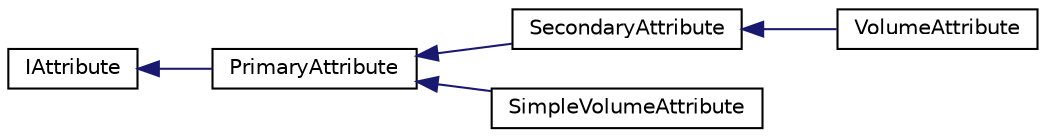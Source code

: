 digraph "Graphical Class Hierarchy"
{
 // INTERACTIVE_SVG=YES
  edge [fontname="Helvetica",fontsize="10",labelfontname="Helvetica",labelfontsize="10"];
  node [fontname="Helvetica",fontsize="10",shape=record];
  rankdir="LR";
  Node1 [label="IAttribute",height=0.2,width=0.4,color="black", fillcolor="white", style="filled",URL="$db/d8f/interface_action_rpg_kit_1_1_core_1_1_character_1_1_attribute_1_1_i_attribute.xhtml",tooltip="Interface for Attributes. "];
  Node1 -> Node2 [dir="back",color="midnightblue",fontsize="10",style="solid",fontname="Helvetica"];
  Node2 [label="PrimaryAttribute",height=0.2,width=0.4,color="black", fillcolor="white", style="filled",URL="$da/da1/class_action_rpg_kit_1_1_core_1_1_character_1_1_attribute_1_1_primary_attribute.xhtml",tooltip="Represents a simple float value. "];
  Node2 -> Node3 [dir="back",color="midnightblue",fontsize="10",style="solid",fontname="Helvetica"];
  Node3 [label="SecondaryAttribute",height=0.2,width=0.4,color="black", fillcolor="white", style="filled",URL="$d7/d09/class_action_rpg_kit_1_1_core_1_1_character_1_1_attribute_1_1_secondary_attribute.xhtml",tooltip="The Value is calculated through a given formula. "];
  Node3 -> Node4 [dir="back",color="midnightblue",fontsize="10",style="solid",fontname="Helvetica"];
  Node4 [label="VolumeAttribute",height=0.2,width=0.4,color="black", fillcolor="white", style="filled",URL="$d3/da5/class_action_rpg_kit_1_1_core_1_1_character_1_1_attribute_1_1_volume_attribute.xhtml",tooltip="Represents a volume of something, e.g. magic, life. The base value is derived through a formula and s..."];
  Node2 -> Node5 [dir="back",color="midnightblue",fontsize="10",style="solid",fontname="Helvetica"];
  Node5 [label="SimpleVolumeAttribute",height=0.2,width=0.4,color="black", fillcolor="white", style="filled",URL="$dc/d20/class_action_rpg_kit_1_1_core_1_1_character_1_1_attribute_1_1_simple_volume_attribute.xhtml",tooltip="The base value is a simple float as opposed to a formula based. "];
}
